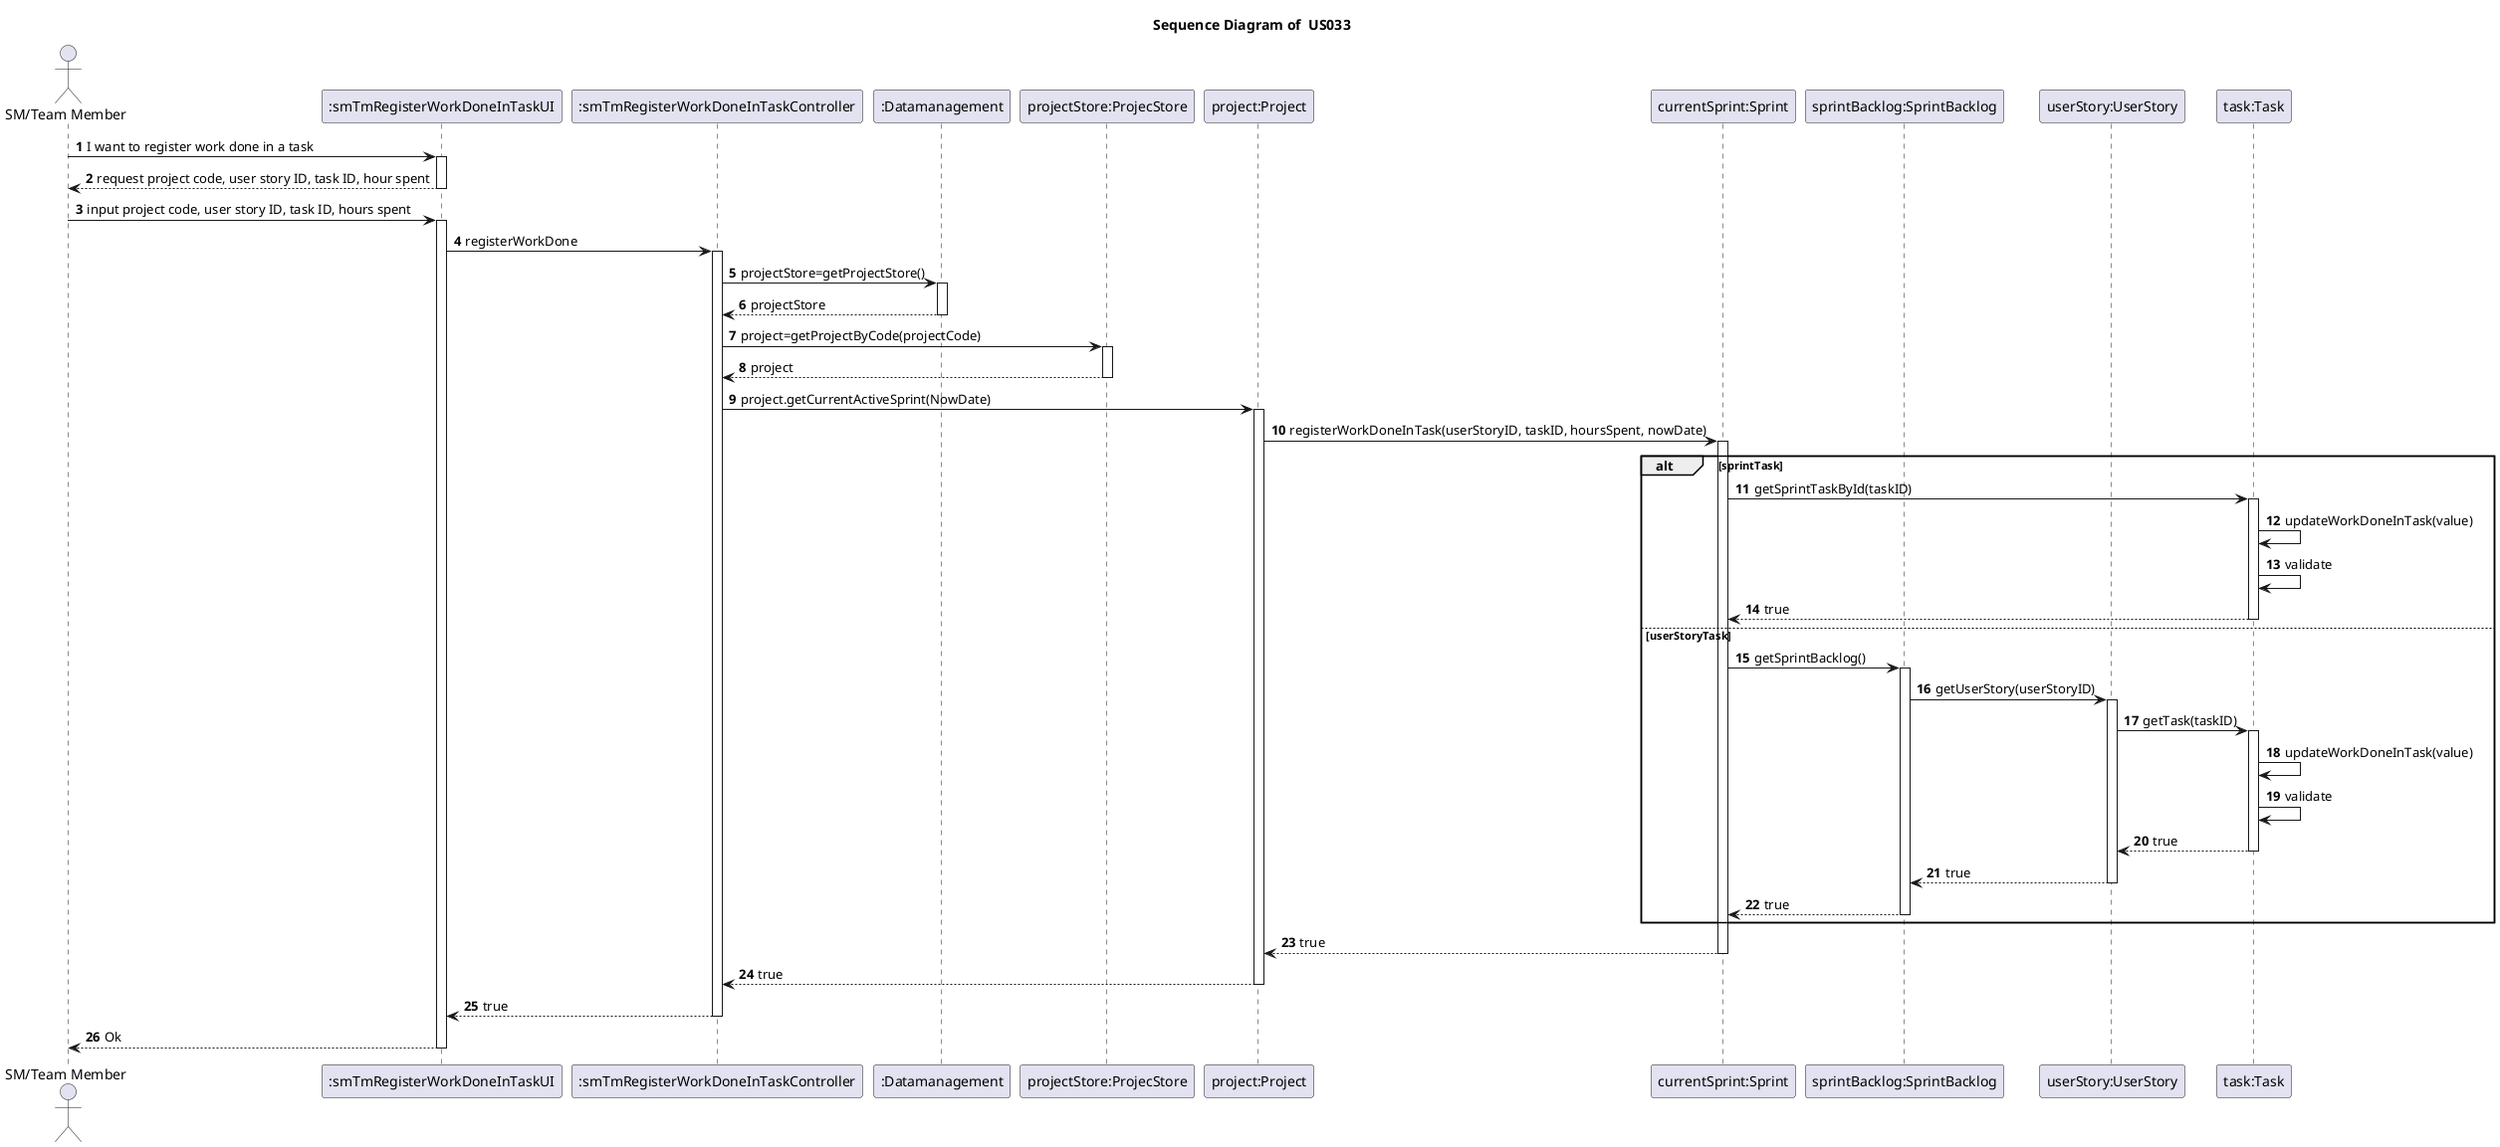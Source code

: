 @startuml
'https://plantuml.com/sequence-diagram
 title Sequence Diagram of  US033

autonumber

actor "SM/Team Member" as SM
participant ":smTmRegisterWorkDoneInTaskUI" as  UI
participant ":smTmRegisterWorkDoneInTaskController" as controller
participant ":Datamanagement" as dm
participant "projectStore:ProjecStore" as projectStore
participant "project:Project" as project
participant "currentSprint:Sprint" as sprint
participant "sprintBacklog:SprintBacklog" as sb
participant "userStory:UserStory" as us
participant "task:Task" as task

SM -> UI : I want to register work done in a task
activate UI
SM <-- UI: request project code, user story ID, task ID, hour spent
deactivate UI


SM -> UI : input project code, user story ID, task ID, hours spent
activate UI
UI -> controller : registerWorkDone
activate controller
controller -> dm : projectStore=getProjectStore()
activate dm
controller <-- dm :projectStore
deactivate dm
controller -> projectStore : project=getProjectByCode(projectCode)
activate projectStore
controller <-- projectStore:project
deactivate projectStore
controller -> project : project.getCurrentActiveSprint(NowDate)
activate project
project -> sprint : registerWorkDoneInTask(userStoryID, taskID, hoursSpent, nowDate)
activate sprint
alt sprintTask
sprint -> task : getSprintTaskById(taskID)
activate task
task -> task : updateWorkDoneInTask(value)
task -> task : validate
sprint <-- task: true
else userStoryTask
deactivate task
sprint -> sb: getSprintBacklog()
activate sb
sb -> us: getUserStory(userStoryID)
activate us
us -> task : getTask(taskID)
activate task
task -> task : updateWorkDoneInTask(value)
task -> task : validate
us <-- task: true
deactivate task
sb <-- us : true
deactivate us
sprint <-- sb : true
deactivate sb
end
project <-- sprint: true
deactivate sprint
controller <-- project: true
deactivate project
UI <-- controller :true
deactivate controller
SM <-- UI : Ok
deactivate UI

@enduml